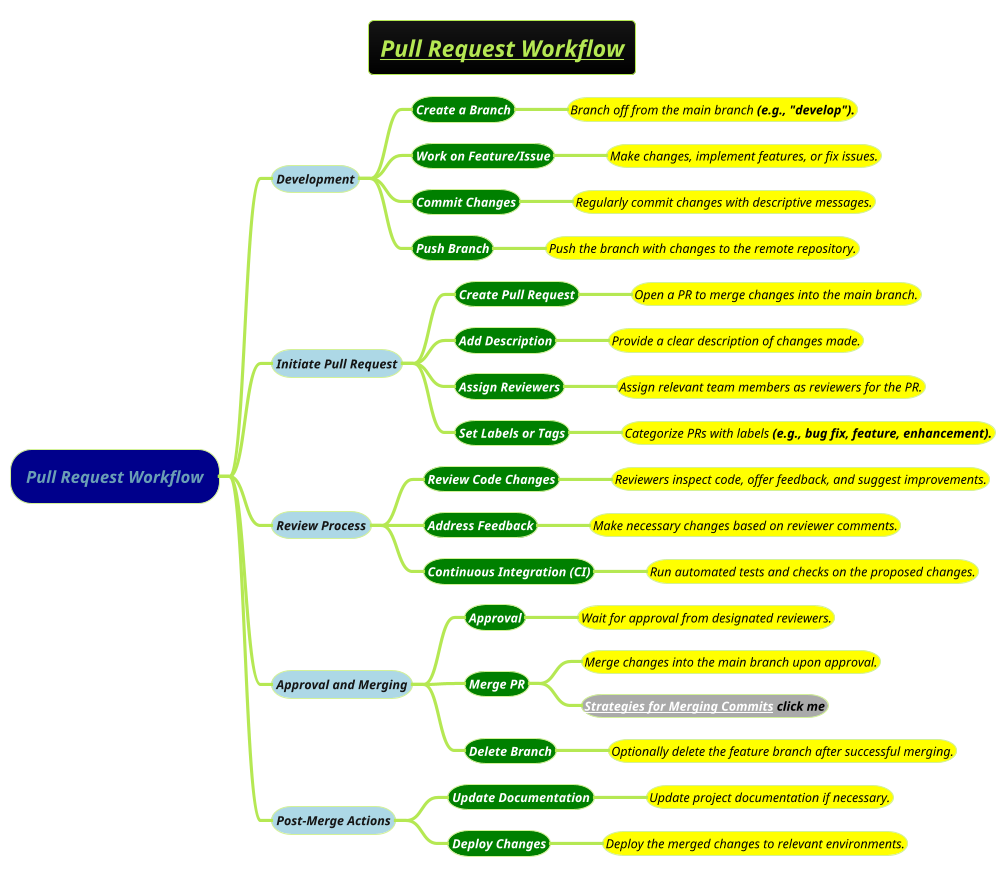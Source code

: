 @startmindmap
title =<i><b><u><size:18>Pull Request Workflow
!theme hacker

*[#darkblue] <i>Pull Request Workflow
**[#lightblue] <i><color #blac><size:12>Development
***[#green] <b><i><color #white><size:12>Create a Branch
****[#yellow] <i><color #black><size:12>Branch off from the main branch <b>(e.g., "develop").
***[#green] <b><i><color #white><size:12>Work on Feature/Issue
****[#yellow] <i><color #black><size:12>Make changes, implement features, or fix issues.
***[#green] <b><i><color #white><size:12>Commit Changes
****[#yellow] <i><color #black><size:12>Regularly commit changes with descriptive messages.
***[#green] <b><i><color #white><size:12>Push Branch
****[#yellow] <i><color #black><size:12>Push the branch with changes to the remote repository.
**[#lightblue] <i><color #blac><size:12>Initiate Pull Request
***[#green] <b><i><color #white><size:12>Create Pull Request
****[#yellow] <i><color #black><size:12>Open a PR to merge changes into the main branch.
***[#green] <b><i><color #white><size:12>Add Description
****[#yellow] <i><color #black><size:12>Provide a clear description of changes made.
***[#green] <b><i><color #white><size:12>Assign Reviewers
****[#yellow] <i><color #black><size:12>Assign relevant team members as reviewers for the PR.
***[#green] <b><i><color #white><size:12>Set Labels or Tags
****[#yellow] <i><color #black><size:12>Categorize PRs with labels <b>(e.g., bug fix, feature, enhancement).
**[#lightblue] <i><color #blac><size:12>Review Process
***[#green] <b><i><color #white><size:12>Review Code Changes
****[#yellow] <i><color #black><size:12>Reviewers inspect code, offer feedback, and suggest improvements.
***[#green] <b><i><color #white><size:12>Address Feedback
****[#yellow] <i><color #black><size:12>Make necessary changes based on reviewer comments.
***[#green] <b><i><color #white><size:12>Continuous Integration <b>(CI)
****[#yellow] <i><color #black><size:12>Run automated tests and checks on the proposed changes.
**[#lightblue] <i><color #blac><size:12>Approval and Merging
***[#green] <b><i><color #white><size:12>Approval
****[#yellow] <i><color #black><size:12>Wait for approval from designated reviewers.
***[#green] <b><i><color #white><size:12>Merge PR
****[#yellow] <i><color #black><size:12>Merge changes into the main branch upon approval.
****[#a] <b><i><color #black><size:12>[[docs/3-devops/git/Strategies-for-Merging-Commits.puml Strategies for Merging Commits]] click me

***[#green] <b><i><color #white><size:12>Delete Branch
****[#yellow] <i><color #black><size:12>Optionally delete the feature branch after successful merging.
**[#lightblue] <i><color #blac><size:12>Post-Merge Actions
***[#green] <b><i><color #white><size:12>Update Documentation
****[#yellow] <i><color #black><size:12>Update project documentation if necessary.
***[#green] <b><i><color #white><size:12>Deploy Changes
****[#yellow] <i><color #black><size:12>Deploy the merged changes to relevant environments.
@endmindmap
